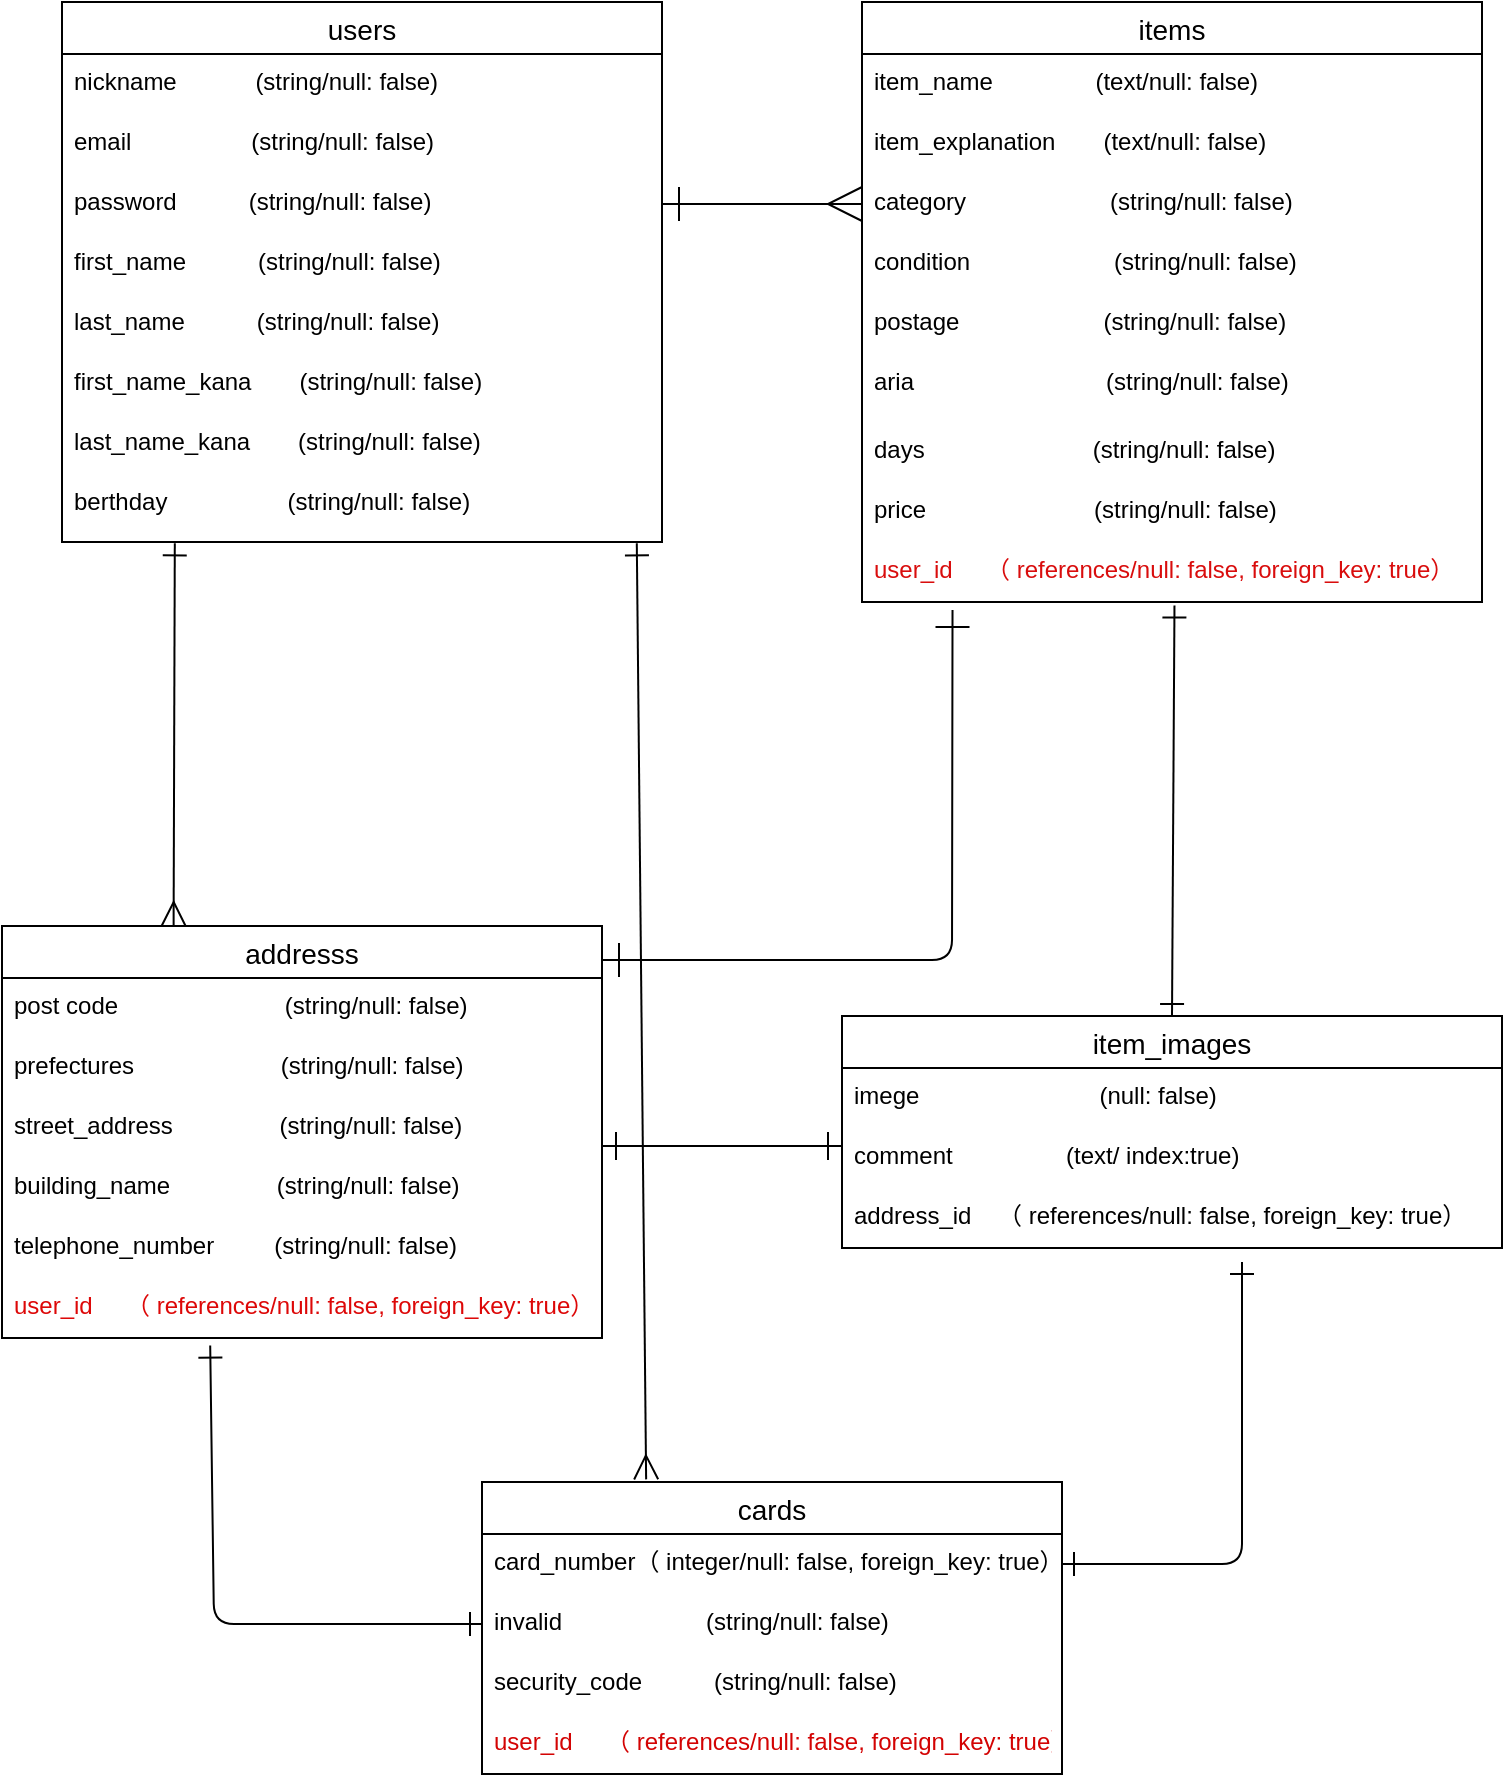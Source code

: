 <mxfile>
    <diagram name="ページ2のコピー" id="1yWmw-0icVM-plU6Cr2V">
        <mxGraphModel dx="508" dy="802" grid="1" gridSize="10" guides="1" tooltips="1" connect="1" arrows="1" fold="1" page="1" pageScale="1" pageWidth="827" pageHeight="1169" math="0" shadow="0">
            <root>
                <mxCell id="jetSLZYFZzYKOtMVHGqv-0"/>
                <mxCell id="jetSLZYFZzYKOtMVHGqv-1" parent="jetSLZYFZzYKOtMVHGqv-0"/>
                <mxCell id="jetSLZYFZzYKOtMVHGqv-2" value="users" style="swimlane;fontStyle=0;childLayout=stackLayout;horizontal=1;startSize=26;horizontalStack=0;resizeParent=1;resizeParentMax=0;resizeLast=0;collapsible=1;marginBottom=0;align=center;fontSize=14;" parent="jetSLZYFZzYKOtMVHGqv-1" vertex="1">
                    <mxGeometry x="50" y="20" width="300" height="270" as="geometry"/>
                </mxCell>
                <mxCell id="jetSLZYFZzYKOtMVHGqv-3" value="nickname 　　　(string/null: false)" style="text;strokeColor=none;fillColor=none;spacingLeft=4;spacingRight=4;overflow=hidden;rotatable=0;points=[[0,0.5],[1,0.5]];portConstraint=eastwest;fontSize=12;" parent="jetSLZYFZzYKOtMVHGqv-2" vertex="1">
                    <mxGeometry y="26" width="300" height="30" as="geometry"/>
                </mxCell>
                <mxCell id="jetSLZYFZzYKOtMVHGqv-4" value="email　　　　　(string/null: false)" style="text;strokeColor=none;fillColor=none;spacingLeft=4;spacingRight=4;overflow=hidden;rotatable=0;points=[[0,0.5],[1,0.5]];portConstraint=eastwest;fontSize=12;" parent="jetSLZYFZzYKOtMVHGqv-2" vertex="1">
                    <mxGeometry y="56" width="300" height="30" as="geometry"/>
                </mxCell>
                <mxCell id="jetSLZYFZzYKOtMVHGqv-5" value="password　　　(string/null: false)" style="text;strokeColor=none;fillColor=none;spacingLeft=4;spacingRight=4;overflow=hidden;rotatable=0;points=[[0,0.5],[1,0.5]];portConstraint=eastwest;fontSize=12;" parent="jetSLZYFZzYKOtMVHGqv-2" vertex="1">
                    <mxGeometry y="86" width="300" height="30" as="geometry"/>
                </mxCell>
                <mxCell id="jetSLZYFZzYKOtMVHGqv-6" value="first_name　　　(string/null: false)&#10; &#10;" style="text;strokeColor=none;fillColor=none;spacingLeft=4;spacingRight=4;overflow=hidden;rotatable=0;points=[[0,0.5],[1,0.5]];portConstraint=eastwest;fontSize=12;" parent="jetSLZYFZzYKOtMVHGqv-2" vertex="1">
                    <mxGeometry y="116" width="300" height="30" as="geometry"/>
                </mxCell>
                <mxCell id="jetSLZYFZzYKOtMVHGqv-7" value="last_name　　　(string/null: false)" style="text;strokeColor=none;fillColor=none;spacingLeft=4;spacingRight=4;overflow=hidden;rotatable=0;points=[[0,0.5],[1,0.5]];portConstraint=eastwest;fontSize=12;" parent="jetSLZYFZzYKOtMVHGqv-2" vertex="1">
                    <mxGeometry y="146" width="300" height="30" as="geometry"/>
                </mxCell>
                <mxCell id="jetSLZYFZzYKOtMVHGqv-8" value="first_name_kana　　(string/null: false)" style="text;strokeColor=none;fillColor=none;spacingLeft=4;spacingRight=4;overflow=hidden;rotatable=0;points=[[0,0.5],[1,0.5]];portConstraint=eastwest;fontSize=12;" parent="jetSLZYFZzYKOtMVHGqv-2" vertex="1">
                    <mxGeometry y="176" width="300" height="30" as="geometry"/>
                </mxCell>
                <mxCell id="jetSLZYFZzYKOtMVHGqv-9" value="last_name_kana　　(string/null: false)" style="text;strokeColor=none;fillColor=none;spacingLeft=4;spacingRight=4;overflow=hidden;rotatable=0;points=[[0,0.5],[1,0.5]];portConstraint=eastwest;fontSize=12;" parent="jetSLZYFZzYKOtMVHGqv-2" vertex="1">
                    <mxGeometry y="206" width="300" height="30" as="geometry"/>
                </mxCell>
                <mxCell id="jetSLZYFZzYKOtMVHGqv-10" value="berthday　　　　　(string/null: false)" style="text;strokeColor=none;fillColor=none;spacingLeft=4;spacingRight=4;overflow=hidden;rotatable=0;points=[[0,0.5],[1,0.5]];portConstraint=eastwest;fontSize=12;" parent="jetSLZYFZzYKOtMVHGqv-2" vertex="1">
                    <mxGeometry y="236" width="300" height="34" as="geometry"/>
                </mxCell>
                <mxCell id="jetSLZYFZzYKOtMVHGqv-11" value="items" style="swimlane;fontStyle=0;childLayout=stackLayout;horizontal=1;startSize=26;horizontalStack=0;resizeParent=1;resizeParentMax=0;resizeLast=0;collapsible=1;marginBottom=0;align=center;fontSize=14;" parent="jetSLZYFZzYKOtMVHGqv-1" vertex="1">
                    <mxGeometry x="450" y="20" width="310" height="300" as="geometry"/>
                </mxCell>
                <mxCell id="jetSLZYFZzYKOtMVHGqv-12" value="item_name 　　　　(text/null: false)&#10;　" style="text;strokeColor=none;fillColor=none;spacingLeft=4;spacingRight=4;overflow=hidden;rotatable=0;points=[[0,0.5],[1,0.5]];portConstraint=eastwest;fontSize=12;" parent="jetSLZYFZzYKOtMVHGqv-11" vertex="1">
                    <mxGeometry y="26" width="310" height="30" as="geometry"/>
                </mxCell>
                <mxCell id="jetSLZYFZzYKOtMVHGqv-13" value="item_explanation　　(text/null: false)" style="text;strokeColor=none;fillColor=none;spacingLeft=4;spacingRight=4;overflow=hidden;rotatable=0;points=[[0,0.5],[1,0.5]];portConstraint=eastwest;fontSize=12;" parent="jetSLZYFZzYKOtMVHGqv-11" vertex="1">
                    <mxGeometry y="56" width="310" height="30" as="geometry"/>
                </mxCell>
                <mxCell id="jetSLZYFZzYKOtMVHGqv-14" value="category　　　　　　(string/null: false)&#10;　　　　　" style="text;strokeColor=none;fillColor=none;spacingLeft=4;spacingRight=4;overflow=hidden;rotatable=0;points=[[0,0.5],[1,0.5]];portConstraint=eastwest;fontSize=12;" parent="jetSLZYFZzYKOtMVHGqv-11" vertex="1">
                    <mxGeometry y="86" width="310" height="30" as="geometry"/>
                </mxCell>
                <mxCell id="jetSLZYFZzYKOtMVHGqv-15" value="condition　　　　　　(string/null: false)" style="text;strokeColor=none;fillColor=none;spacingLeft=4;spacingRight=4;overflow=hidden;rotatable=0;points=[[0,0.5],[1,0.5]];portConstraint=eastwest;fontSize=12;" parent="jetSLZYFZzYKOtMVHGqv-11" vertex="1">
                    <mxGeometry y="116" width="310" height="30" as="geometry"/>
                </mxCell>
                <mxCell id="jetSLZYFZzYKOtMVHGqv-16" value="postage　　　　　　(string/null: false)" style="text;strokeColor=none;fillColor=none;spacingLeft=4;spacingRight=4;overflow=hidden;rotatable=0;points=[[0,0.5],[1,0.5]];portConstraint=eastwest;fontSize=12;" parent="jetSLZYFZzYKOtMVHGqv-11" vertex="1">
                    <mxGeometry y="146" width="310" height="30" as="geometry"/>
                </mxCell>
                <mxCell id="jetSLZYFZzYKOtMVHGqv-17" value="aria　　　　　　　　(string/null: false)" style="text;strokeColor=none;fillColor=none;spacingLeft=4;spacingRight=4;overflow=hidden;rotatable=0;points=[[0,0.5],[1,0.5]];portConstraint=eastwest;fontSize=12;" parent="jetSLZYFZzYKOtMVHGqv-11" vertex="1">
                    <mxGeometry y="176" width="310" height="34" as="geometry"/>
                </mxCell>
                <mxCell id="jetSLZYFZzYKOtMVHGqv-18" value="days　　　　　　　(string/null: false)" style="text;strokeColor=none;fillColor=none;spacingLeft=4;spacingRight=4;overflow=hidden;rotatable=0;points=[[0,0.5],[1,0.5]];portConstraint=eastwest;fontSize=12;" parent="jetSLZYFZzYKOtMVHGqv-11" vertex="1">
                    <mxGeometry y="210" width="310" height="30" as="geometry"/>
                </mxCell>
                <mxCell id="jetSLZYFZzYKOtMVHGqv-19" value="price　　　　　　　(string/null: false)" style="text;strokeColor=none;fillColor=none;spacingLeft=4;spacingRight=4;overflow=hidden;rotatable=0;points=[[0,0.5],[1,0.5]];portConstraint=eastwest;fontSize=12;" parent="jetSLZYFZzYKOtMVHGqv-11" vertex="1">
                    <mxGeometry y="240" width="310" height="30" as="geometry"/>
                </mxCell>
                <mxCell id="jetSLZYFZzYKOtMVHGqv-20" value="user_id     （ references/null: false, foreign_key: true）" style="text;spacingLeft=4;spacingRight=4;overflow=hidden;rotatable=0;points=[[0,0.5],[1,0.5]];portConstraint=eastwest;fontSize=12;fontColor=#d90d0d;" parent="jetSLZYFZzYKOtMVHGqv-11" vertex="1">
                    <mxGeometry y="270" width="310" height="30" as="geometry"/>
                </mxCell>
                <mxCell id="jetSLZYFZzYKOtMVHGqv-21" value="item_images" style="swimlane;fontStyle=0;childLayout=stackLayout;horizontal=1;startSize=26;horizontalStack=0;resizeParent=1;resizeParentMax=0;resizeLast=0;collapsible=1;marginBottom=0;align=center;fontSize=14;" parent="jetSLZYFZzYKOtMVHGqv-1" vertex="1">
                    <mxGeometry x="440" y="527" width="330" height="116" as="geometry"/>
                </mxCell>
                <mxCell id="jetSLZYFZzYKOtMVHGqv-22" value="imege                           (null: false)" style="text;strokeColor=none;fillColor=none;spacingLeft=4;spacingRight=4;overflow=hidden;rotatable=0;points=[[0,0.5],[1,0.5]];portConstraint=eastwest;fontSize=12;" parent="jetSLZYFZzYKOtMVHGqv-21" vertex="1">
                    <mxGeometry y="26" width="330" height="30" as="geometry"/>
                </mxCell>
                <mxCell id="jetSLZYFZzYKOtMVHGqv-23" value="comment                 (text/ index:true)" style="text;strokeColor=none;fillColor=none;spacingLeft=4;spacingRight=4;overflow=hidden;rotatable=0;points=[[0,0.5],[1,0.5]];portConstraint=eastwest;fontSize=12;" parent="jetSLZYFZzYKOtMVHGqv-21" vertex="1">
                    <mxGeometry y="56" width="330" height="30" as="geometry"/>
                </mxCell>
                <mxCell id="jetSLZYFZzYKOtMVHGqv-24" value="address_id    （ references/null: false, foreign_key: true）" style="text;strokeColor=none;fillColor=none;spacingLeft=4;spacingRight=4;overflow=hidden;rotatable=0;points=[[0,0.5],[1,0.5]];portConstraint=eastwest;fontSize=12;" parent="jetSLZYFZzYKOtMVHGqv-21" vertex="1">
                    <mxGeometry y="86" width="330" height="30" as="geometry"/>
                </mxCell>
                <mxCell id="jetSLZYFZzYKOtMVHGqv-25" value="cards" style="swimlane;fontStyle=0;childLayout=stackLayout;horizontal=1;startSize=26;horizontalStack=0;resizeParent=1;resizeParentMax=0;resizeLast=0;collapsible=1;marginBottom=0;align=center;fontSize=14;" parent="jetSLZYFZzYKOtMVHGqv-1" vertex="1">
                    <mxGeometry x="260" y="760" width="290" height="146" as="geometry"/>
                </mxCell>
                <mxCell id="jetSLZYFZzYKOtMVHGqv-26" value="card_number（ integer/null: false, foreign_key: true）" style="text;strokeColor=none;fillColor=none;spacingLeft=4;spacingRight=4;overflow=hidden;rotatable=0;points=[[0,0.5],[1,0.5]];portConstraint=eastwest;fontSize=12;" parent="jetSLZYFZzYKOtMVHGqv-25" vertex="1">
                    <mxGeometry y="26" width="290" height="30" as="geometry"/>
                </mxCell>
                <mxCell id="jetSLZYFZzYKOtMVHGqv-27" value="invalid　　　　　　(string/null: false)" style="text;strokeColor=none;fillColor=none;spacingLeft=4;spacingRight=4;overflow=hidden;rotatable=0;points=[[0,0.5],[1,0.5]];portConstraint=eastwest;fontSize=12;" parent="jetSLZYFZzYKOtMVHGqv-25" vertex="1">
                    <mxGeometry y="56" width="290" height="30" as="geometry"/>
                </mxCell>
                <mxCell id="jetSLZYFZzYKOtMVHGqv-28" value="security_code　　　(string/null: false)" style="text;strokeColor=none;fillColor=none;spacingLeft=4;spacingRight=4;overflow=hidden;rotatable=0;points=[[0,0.5],[1,0.5]];portConstraint=eastwest;fontSize=12;" parent="jetSLZYFZzYKOtMVHGqv-25" vertex="1">
                    <mxGeometry y="86" width="290" height="30" as="geometry"/>
                </mxCell>
                <mxCell id="jetSLZYFZzYKOtMVHGqv-29" value="user_id     （ references/null: false, foreign_key: true）" style="text;strokeColor=none;fillColor=none;spacingLeft=4;spacingRight=4;overflow=hidden;rotatable=0;points=[[0,0.5],[1,0.5]];portConstraint=eastwest;fontSize=12;fontColor=#d30303;" parent="jetSLZYFZzYKOtMVHGqv-25" vertex="1">
                    <mxGeometry y="116" width="290" height="30" as="geometry"/>
                </mxCell>
                <mxCell id="jetSLZYFZzYKOtMVHGqv-30" value="addresss" style="swimlane;fontStyle=0;childLayout=stackLayout;horizontal=1;startSize=26;horizontalStack=0;resizeParent=1;resizeParentMax=0;resizeLast=0;collapsible=1;marginBottom=0;align=center;fontSize=14;" parent="jetSLZYFZzYKOtMVHGqv-1" vertex="1">
                    <mxGeometry x="20" y="482" width="300" height="206" as="geometry"/>
                </mxCell>
                <mxCell id="jetSLZYFZzYKOtMVHGqv-31" value="post code　　　　　       (string/null: false)" style="text;strokeColor=none;fillColor=none;spacingLeft=4;spacingRight=4;overflow=hidden;rotatable=0;points=[[0,0.5],[1,0.5]];portConstraint=eastwest;fontSize=12;" parent="jetSLZYFZzYKOtMVHGqv-30" vertex="1">
                    <mxGeometry y="26" width="300" height="30" as="geometry"/>
                </mxCell>
                <mxCell id="jetSLZYFZzYKOtMVHGqv-32" value="prefectures                      (string/null: false)" style="text;strokeColor=none;fillColor=none;spacingLeft=4;spacingRight=4;overflow=hidden;rotatable=0;points=[[0,0.5],[1,0.5]];portConstraint=eastwest;fontSize=12;" parent="jetSLZYFZzYKOtMVHGqv-30" vertex="1">
                    <mxGeometry y="56" width="300" height="30" as="geometry"/>
                </mxCell>
                <mxCell id="jetSLZYFZzYKOtMVHGqv-33" value="street_address                (string/null: false)&#10; " style="text;strokeColor=none;fillColor=none;spacingLeft=4;spacingRight=4;overflow=hidden;rotatable=0;points=[[0,0.5],[1,0.5]];portConstraint=eastwest;fontSize=12;" parent="jetSLZYFZzYKOtMVHGqv-30" vertex="1">
                    <mxGeometry y="86" width="300" height="30" as="geometry"/>
                </mxCell>
                <mxCell id="jetSLZYFZzYKOtMVHGqv-34" value="building_name                (string/null: false)" style="text;strokeColor=none;fillColor=none;spacingLeft=4;spacingRight=4;overflow=hidden;rotatable=0;points=[[0,0.5],[1,0.5]];portConstraint=eastwest;fontSize=12;" parent="jetSLZYFZzYKOtMVHGqv-30" vertex="1">
                    <mxGeometry y="116" width="300" height="30" as="geometry"/>
                </mxCell>
                <mxCell id="jetSLZYFZzYKOtMVHGqv-35" value="telephone_number         (string/null: false)" style="text;strokeColor=none;fillColor=none;spacingLeft=4;spacingRight=4;overflow=hidden;rotatable=0;points=[[0,0.5],[1,0.5]];portConstraint=eastwest;fontSize=12;" parent="jetSLZYFZzYKOtMVHGqv-30" vertex="1">
                    <mxGeometry y="146" width="300" height="30" as="geometry"/>
                </mxCell>
                <mxCell id="jetSLZYFZzYKOtMVHGqv-36" value="user_id     （ references/null: false, foreign_key: true）" style="text;strokeColor=none;fillColor=none;spacingLeft=4;spacingRight=4;overflow=hidden;rotatable=0;points=[[0,0.5],[1,0.5]];portConstraint=eastwest;fontSize=12;fontColor=#dd0808;" parent="jetSLZYFZzYKOtMVHGqv-30" vertex="1">
                    <mxGeometry y="176" width="300" height="30" as="geometry"/>
                </mxCell>
                <mxCell id="jetSLZYFZzYKOtMVHGqv-37" style="edgeStyle=none;shape=connector;rounded=1;html=1;exitX=1;exitY=0.5;exitDx=0;exitDy=0;entryX=0;entryY=0.5;entryDx=0;entryDy=0;labelBackgroundColor=default;strokeColor=default;fontFamily=Helvetica;fontSize=12;fontColor=default;endArrow=ERmany;endFill=0;endSize=15;startArrow=ERone;startFill=0;startSize=15;" parent="jetSLZYFZzYKOtMVHGqv-1" source="jetSLZYFZzYKOtMVHGqv-5" target="jetSLZYFZzYKOtMVHGqv-14" edge="1">
                    <mxGeometry relative="1" as="geometry"/>
                </mxCell>
                <mxCell id="jetSLZYFZzYKOtMVHGqv-38" style="edgeStyle=none;shape=connector;rounded=1;html=1;labelBackgroundColor=default;strokeColor=default;fontFamily=Helvetica;fontSize=12;fontColor=default;endArrow=ERmany;endFill=0;strokeWidth=1;endSize=10;startArrow=ERone;startFill=0;startSize=10;entryX=0.283;entryY=-0.009;entryDx=0;entryDy=0;entryPerimeter=0;exitX=0.958;exitY=1.02;exitDx=0;exitDy=0;exitPerimeter=0;" parent="jetSLZYFZzYKOtMVHGqv-1" source="jetSLZYFZzYKOtMVHGqv-10" target="jetSLZYFZzYKOtMVHGqv-25" edge="1">
                    <mxGeometry relative="1" as="geometry">
                        <mxPoint x="330" y="630" as="targetPoint"/>
                        <Array as="points"/>
                        <mxPoint x="353.1" y="425.1" as="sourcePoint"/>
                    </mxGeometry>
                </mxCell>
                <mxCell id="jetSLZYFZzYKOtMVHGqv-39" style="edgeStyle=none;shape=connector;rounded=1;html=1;entryX=0.286;entryY=0;entryDx=0;entryDy=0;labelBackgroundColor=default;strokeColor=default;fontFamily=Helvetica;fontSize=12;fontColor=default;endArrow=ERmany;endFill=0;endSize=10;entryPerimeter=0;startArrow=ERone;startFill=0;startSize=10;exitX=0.188;exitY=1.02;exitDx=0;exitDy=0;exitPerimeter=0;" parent="jetSLZYFZzYKOtMVHGqv-1" source="jetSLZYFZzYKOtMVHGqv-10" target="jetSLZYFZzYKOtMVHGqv-30" edge="1">
                    <mxGeometry relative="1" as="geometry">
                        <mxPoint x="106" y="300" as="sourcePoint"/>
                    </mxGeometry>
                </mxCell>
                <mxCell id="jetSLZYFZzYKOtMVHGqv-40" style="edgeStyle=none;shape=connector;rounded=1;html=1;labelBackgroundColor=default;strokeColor=default;fontFamily=Helvetica;fontSize=12;fontColor=default;startArrow=ERone;startFill=0;endArrow=ERone;endFill=0;endSize=10;startSize=10;exitX=0.504;exitY=1.059;exitDx=0;exitDy=0;exitPerimeter=0;entryX=0.5;entryY=0;entryDx=0;entryDy=0;" parent="jetSLZYFZzYKOtMVHGqv-1" source="jetSLZYFZzYKOtMVHGqv-20" target="jetSLZYFZzYKOtMVHGqv-21" edge="1">
                    <mxGeometry relative="1" as="geometry">
                        <mxPoint x="610" y="400" as="sourcePoint"/>
                        <mxPoint x="608" y="520" as="targetPoint"/>
                        <Array as="points"/>
                    </mxGeometry>
                </mxCell>
                <mxCell id="jetSLZYFZzYKOtMVHGqv-41" style="edgeStyle=none;shape=connector;rounded=1;html=1;labelBackgroundColor=default;strokeColor=default;fontFamily=Helvetica;fontSize=12;fontColor=default;startArrow=ERone;startFill=0;endArrow=ERone;endFill=0;startSize=12;endSize=12;exitX=1;exitY=0.8;exitDx=0;exitDy=0;exitPerimeter=0;" parent="jetSLZYFZzYKOtMVHGqv-1" source="jetSLZYFZzYKOtMVHGqv-33" edge="1">
                    <mxGeometry relative="1" as="geometry">
                        <mxPoint x="330" y="592" as="sourcePoint"/>
                        <mxPoint x="440" y="592" as="targetPoint"/>
                    </mxGeometry>
                </mxCell>
                <mxCell id="jetSLZYFZzYKOtMVHGqv-42" style="edgeStyle=none;html=1;exitX=0;exitY=0.5;exitDx=0;exitDy=0;endArrow=ERone;endFill=0;startArrow=ERone;startFill=0;endSize=10;startSize=10;entryX=0.347;entryY=1.126;entryDx=0;entryDy=0;entryPerimeter=0;" parent="jetSLZYFZzYKOtMVHGqv-1" source="jetSLZYFZzYKOtMVHGqv-27" target="jetSLZYFZzYKOtMVHGqv-36" edge="1">
                    <mxGeometry relative="1" as="geometry">
                        <mxPoint x="126" y="720" as="targetPoint"/>
                        <Array as="points">
                            <mxPoint x="126" y="831"/>
                        </Array>
                    </mxGeometry>
                </mxCell>
                <mxCell id="jetSLZYFZzYKOtMVHGqv-43" style="edgeStyle=none;html=1;startArrow=ERone;startFill=0;endArrow=ERone;endFill=0;startSize=10;endSize=10;exitX=1;exitY=0.5;exitDx=0;exitDy=0;" parent="jetSLZYFZzYKOtMVHGqv-1" source="jetSLZYFZzYKOtMVHGqv-26" edge="1">
                    <mxGeometry relative="1" as="geometry">
                        <mxPoint x="560" y="801" as="sourcePoint"/>
                        <mxPoint x="640" y="650" as="targetPoint"/>
                        <Array as="points">
                            <mxPoint x="640" y="801"/>
                        </Array>
                    </mxGeometry>
                </mxCell>
                <mxCell id="jetSLZYFZzYKOtMVHGqv-44" style="edgeStyle=none;shape=connector;rounded=1;html=1;labelBackgroundColor=default;strokeColor=default;fontFamily=Helvetica;fontSize=12;fontColor=default;endArrow=ERone;endFill=0;endSize=15;startArrow=ERone;startFill=0;startSize=15;entryX=0.146;entryY=1.133;entryDx=0;entryDy=0;entryPerimeter=0;" parent="jetSLZYFZzYKOtMVHGqv-1" target="jetSLZYFZzYKOtMVHGqv-20" edge="1">
                    <mxGeometry relative="1" as="geometry">
                        <mxPoint x="320" y="499" as="sourcePoint"/>
                        <mxPoint x="495" y="390" as="targetPoint"/>
                        <Array as="points">
                            <mxPoint x="495" y="499"/>
                        </Array>
                    </mxGeometry>
                </mxCell>
            </root>
        </mxGraphModel>
    </diagram>
</mxfile>
